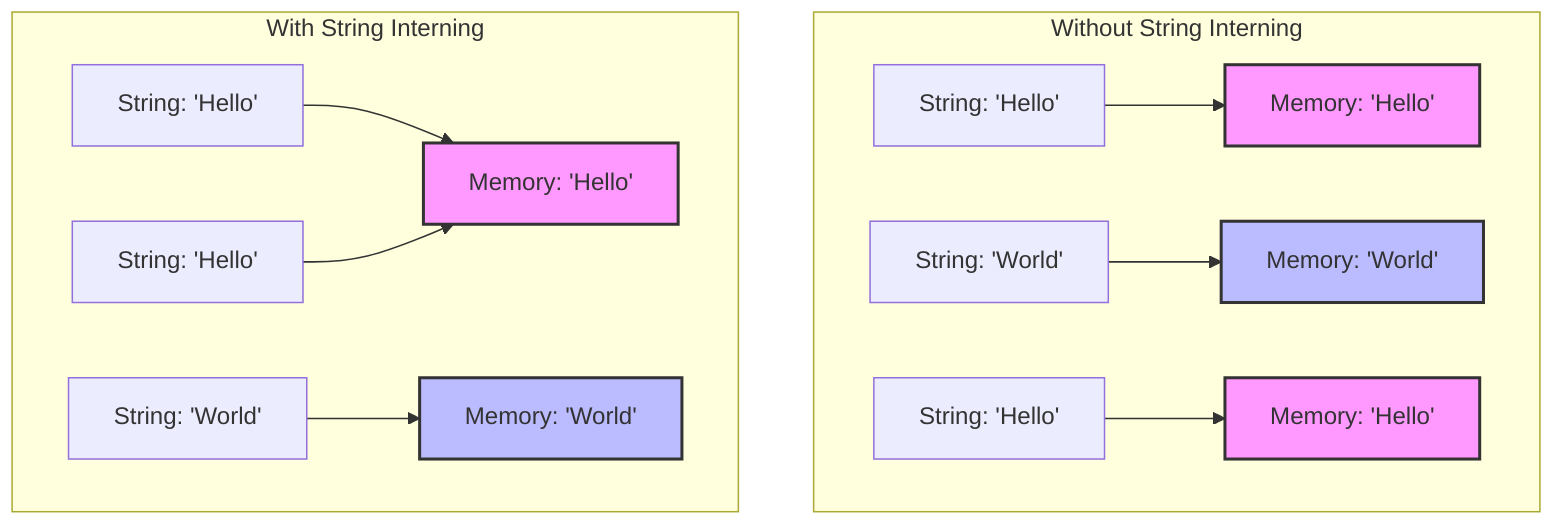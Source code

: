 graph TD
    subgraph "Without String Interning"
        A1["String: 'Hello'"] --> M1["Memory: 'Hello'"]
        A2["String: 'World'"] --> M2["Memory: 'World'"]
        A3["String: 'Hello'"] --> M3["Memory: 'Hello'"]
    end
    
    subgraph "With String Interning"
        B1["String: 'Hello'"] --> N1["Memory: 'Hello'"]
        B2["String: 'World'"] --> N2["Memory: 'World'"]
        B3["String: 'Hello'"] --> N1
    end

    style M1 fill:#f9f,stroke:#333,stroke-width:2px
    style M2 fill:#bbf,stroke:#333,stroke-width:2px
    style M3 fill:#f9f,stroke:#333,stroke-width:2px
    style N1 fill:#f9f,stroke:#333,stroke-width:2px
    style N2 fill:#bbf,stroke:#333,stroke-width:2px